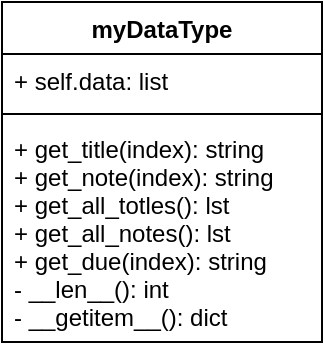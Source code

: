 <mxfile version="10.6.3" type="device"><diagram id="XRl9kXUX2PPH1mVmCrCU" name="Page-1"><mxGraphModel dx="1327" dy="737" grid="1" gridSize="10" guides="1" tooltips="1" connect="1" arrows="1" fold="1" page="1" pageScale="1" pageWidth="827" pageHeight="583" math="0" shadow="0"><root><mxCell id="0"/><mxCell id="1" parent="0"/><mxCell id="PuC_jIL87xm9lHGnrXKL-1" value="myDataType" style="swimlane;fontStyle=1;align=center;verticalAlign=top;childLayout=stackLayout;horizontal=1;startSize=26;horizontalStack=0;resizeParent=1;resizeParentMax=0;resizeLast=0;collapsible=1;marginBottom=0;" vertex="1" parent="1"><mxGeometry x="20" y="20" width="160" height="170" as="geometry"/></mxCell><mxCell id="PuC_jIL87xm9lHGnrXKL-2" value="+ self.data: list" style="text;strokeColor=none;fillColor=none;align=left;verticalAlign=top;spacingLeft=4;spacingRight=4;overflow=hidden;rotatable=0;points=[[0,0.5],[1,0.5]];portConstraint=eastwest;" vertex="1" parent="PuC_jIL87xm9lHGnrXKL-1"><mxGeometry y="26" width="160" height="26" as="geometry"/></mxCell><mxCell id="PuC_jIL87xm9lHGnrXKL-3" value="" style="line;strokeWidth=1;fillColor=none;align=left;verticalAlign=middle;spacingTop=-1;spacingLeft=3;spacingRight=3;rotatable=0;labelPosition=right;points=[];portConstraint=eastwest;" vertex="1" parent="PuC_jIL87xm9lHGnrXKL-1"><mxGeometry y="52" width="160" height="8" as="geometry"/></mxCell><mxCell id="PuC_jIL87xm9lHGnrXKL-4" value="+ get_title(index): string&#10;+ get_note(index): string&#10;+ get_all_totles(): lst&#10;+ get_all_notes(): lst&#10;+ get_due(index): string&#10;- __len__(): int&#10;- __getitem__(): dict" style="text;strokeColor=none;fillColor=none;align=left;verticalAlign=top;spacingLeft=4;spacingRight=4;overflow=hidden;rotatable=0;points=[[0,0.5],[1,0.5]];portConstraint=eastwest;" vertex="1" parent="PuC_jIL87xm9lHGnrXKL-1"><mxGeometry y="60" width="160" height="110" as="geometry"/></mxCell></root></mxGraphModel></diagram></mxfile>